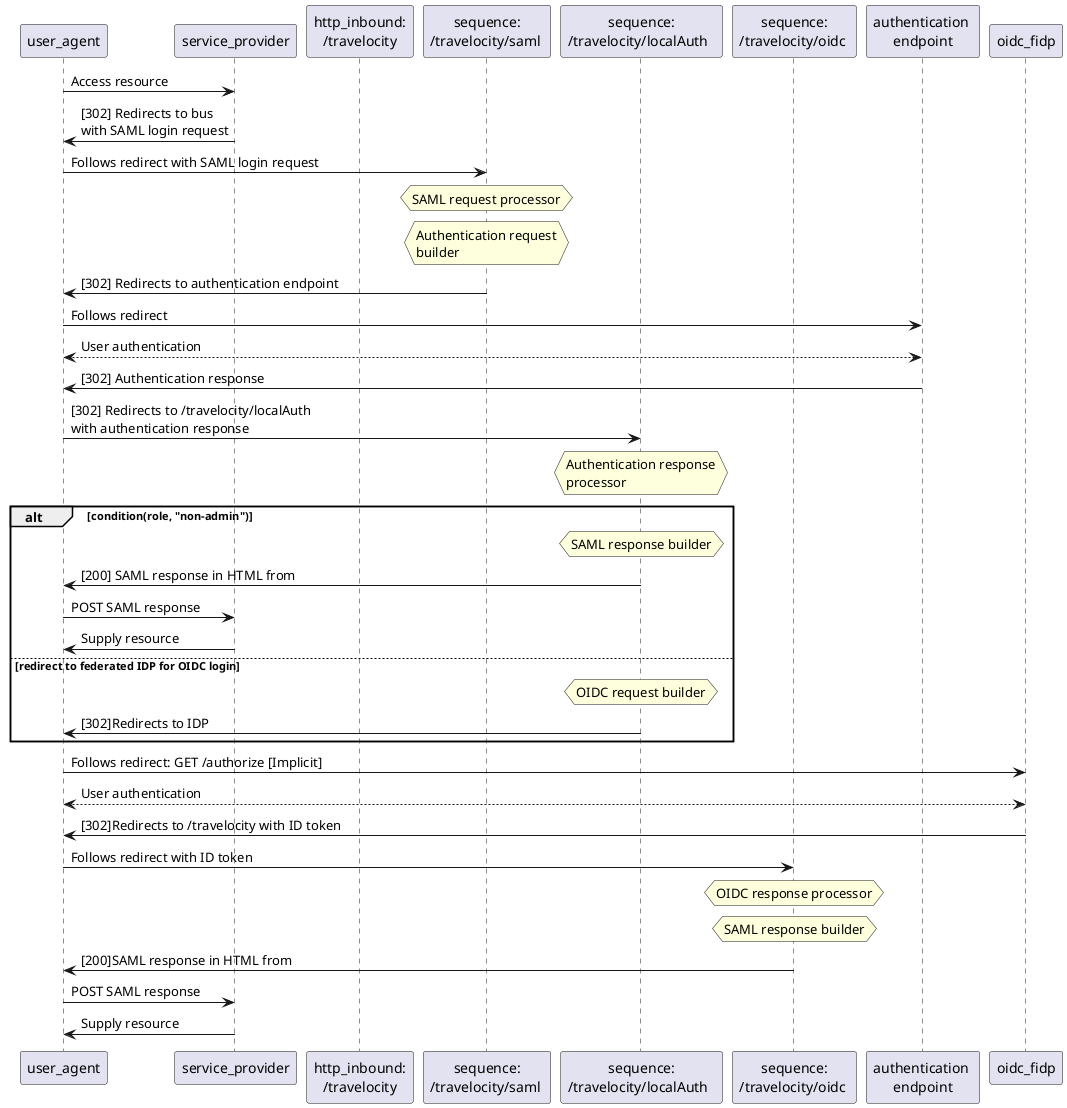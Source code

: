 @startuml
participant user_agent
participant service_provider
participant "http_inbound:\n/travelocity" as http_inbound_travelocity
participant "sequence:\n/travelocity/saml " as sequence_1
participant "sequence:\n/travelocity/localAuth  " as sequence_2
participant "sequence:\n/travelocity/oidc " as sequence_3
participant "authentication \nendpoint" as auth_endpoint
participant oidc_fidp




user_agent -> service_provider : Access resource
service_provider -> user_agent : [302] Redirects to bus\nwith SAML login request
user_agent -> sequence_1 : Follows redirect with SAML login request
hnote over sequence_1 : SAML request processor
hnote over sequence_1 : Authentication request\nbuilder

sequence_1 -> user_agent : [302] Redirects to authentication endpoint
user_agent -> auth_endpoint : Follows redirect
auth_endpoint <--> user_agent : User authentication
auth_endpoint -> user_agent : [302] Authentication response
user_agent -> sequence_2 : [302] Redirects to /travelocity/localAuth \nwith authentication response
hnote over sequence_2 : Authentication response\nprocessor

alt condition(role, "non-admin")
hnote over sequence_2 : SAML response builder
sequence_2 -> user_agent : [200] SAML response in HTML from
user_agent -> service_provider : POST SAML response
service_provider -> user_agent : Supply resource

else redirect to federated IDP for OIDC login
hnote over sequence_2 : OIDC request builder
sequence_2 -> user_agent : [302]Redirects to IDP
end


user_agent -> oidc_fidp : Follows redirect: GET /authorize [Implicit]

oidc_fidp <--> user_agent : User authentication
oidc_fidp -> user_agent : [302]Redirects to /travelocity with ID token
user_agent -> sequence_3 : Follows redirect with ID token
hnote over sequence_3 : OIDC response processor
hnote over sequence_3 : SAML response builder

sequence_3 -> user_agent : [200]SAML response in HTML from
user_agent -> service_provider : POST SAML response
service_provider -> user_agent : Supply resource

@enduml

